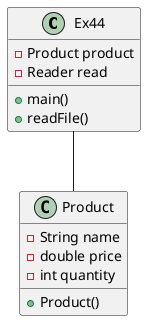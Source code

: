 @startuml
'https://plantuml.com/sequence-diagram

class Ex44{
    - Product product
    - Reader read

    + main()
    + readFile()
}

class Product{
    - String name
    - double price
    - int quantity

    + Product()
}

Ex44 -- Product

@enduml